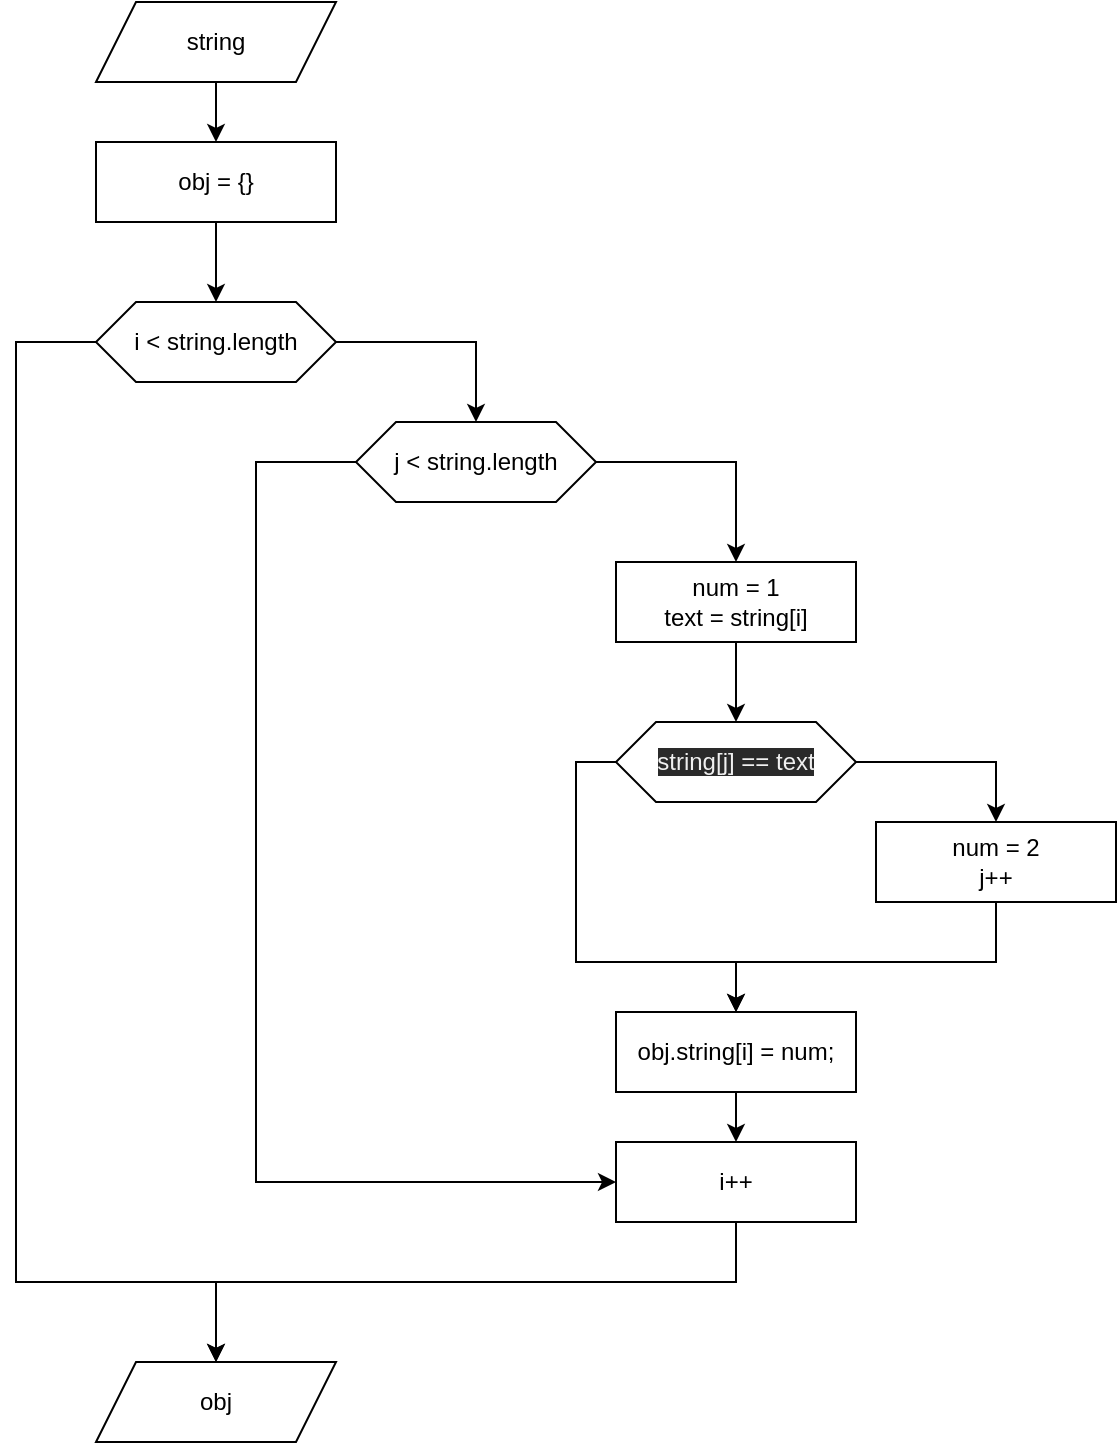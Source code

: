 <mxfile>
    <diagram id="x4f7Pi2S-nyxPOe7Hpi8" name="Page-1">
        <mxGraphModel dx="926" dy="777" grid="1" gridSize="10" guides="1" tooltips="1" connect="1" arrows="1" fold="1" page="1" pageScale="1" pageWidth="827" pageHeight="1169" math="0" shadow="0">
            <root>
                <mxCell id="0"/>
                <mxCell id="1" parent="0"/>
                <mxCell id="4" value="" style="edgeStyle=orthogonalEdgeStyle;rounded=0;orthogonalLoop=1;jettySize=auto;html=1;" edge="1" parent="1" source="2" target="3">
                    <mxGeometry relative="1" as="geometry"/>
                </mxCell>
                <mxCell id="2" value="string" style="shape=parallelogram;perimeter=parallelogramPerimeter;whiteSpace=wrap;html=1;fixedSize=1;" vertex="1" parent="1">
                    <mxGeometry x="200" y="40" width="120" height="40" as="geometry"/>
                </mxCell>
                <mxCell id="6" value="" style="edgeStyle=orthogonalEdgeStyle;rounded=0;orthogonalLoop=1;jettySize=auto;html=1;" edge="1" parent="1" source="3" target="5">
                    <mxGeometry relative="1" as="geometry"/>
                </mxCell>
                <mxCell id="3" value="obj = {}" style="whiteSpace=wrap;html=1;" vertex="1" parent="1">
                    <mxGeometry x="200" y="110" width="120" height="40" as="geometry"/>
                </mxCell>
                <mxCell id="26" style="edgeStyle=orthogonalEdgeStyle;rounded=0;orthogonalLoop=1;jettySize=auto;html=1;entryX=0.5;entryY=0;entryDx=0;entryDy=0;" edge="1" parent="1" source="5" target="25">
                    <mxGeometry relative="1" as="geometry"/>
                </mxCell>
                <mxCell id="34" style="edgeStyle=orthogonalEdgeStyle;rounded=0;orthogonalLoop=1;jettySize=auto;html=1;entryX=0.5;entryY=0;entryDx=0;entryDy=0;" edge="1" parent="1" source="5" target="28">
                    <mxGeometry relative="1" as="geometry">
                        <Array as="points">
                            <mxPoint x="160" y="210"/>
                            <mxPoint x="160" y="680"/>
                            <mxPoint x="260" y="680"/>
                        </Array>
                    </mxGeometry>
                </mxCell>
                <mxCell id="5" value="i &amp;lt; string.length" style="shape=hexagon;perimeter=hexagonPerimeter2;whiteSpace=wrap;html=1;fixedSize=1;" vertex="1" parent="1">
                    <mxGeometry x="200" y="190" width="120" height="40" as="geometry"/>
                </mxCell>
                <mxCell id="13" value="" style="edgeStyle=orthogonalEdgeStyle;rounded=0;orthogonalLoop=1;jettySize=auto;html=1;entryX=0.5;entryY=0;entryDx=0;entryDy=0;" edge="1" parent="1" source="11" target="22">
                    <mxGeometry relative="1" as="geometry">
                        <mxPoint x="516" y="410" as="targetPoint"/>
                    </mxGeometry>
                </mxCell>
                <mxCell id="11" value="num = 1&lt;br&gt;text = string[i]" style="rounded=0;whiteSpace=wrap;html=1;" vertex="1" parent="1">
                    <mxGeometry x="460" y="320" width="120" height="40" as="geometry"/>
                </mxCell>
                <mxCell id="15" value="" style="edgeStyle=orthogonalEdgeStyle;rounded=0;orthogonalLoop=1;jettySize=auto;html=1;entryX=0.5;entryY=0;entryDx=0;entryDy=0;exitX=1;exitY=0.5;exitDx=0;exitDy=0;" edge="1" parent="1" source="22" target="17">
                    <mxGeometry relative="1" as="geometry">
                        <mxPoint x="616" y="440" as="sourcePoint"/>
                        <mxPoint x="680" y="480" as="targetPoint"/>
                    </mxGeometry>
                </mxCell>
                <mxCell id="20" value="" style="edgeStyle=orthogonalEdgeStyle;rounded=0;orthogonalLoop=1;jettySize=auto;html=1;" edge="1" parent="1" source="17" target="19">
                    <mxGeometry relative="1" as="geometry">
                        <Array as="points">
                            <mxPoint x="650" y="520"/>
                            <mxPoint x="520" y="520"/>
                        </Array>
                    </mxGeometry>
                </mxCell>
                <mxCell id="17" value="num = 2&lt;br&gt;j++" style="whiteSpace=wrap;html=1;" vertex="1" parent="1">
                    <mxGeometry x="590" y="450" width="120" height="40" as="geometry"/>
                </mxCell>
                <mxCell id="31" style="edgeStyle=orthogonalEdgeStyle;rounded=0;orthogonalLoop=1;jettySize=auto;html=1;entryX=0.5;entryY=0;entryDx=0;entryDy=0;" edge="1" parent="1" source="19" target="30">
                    <mxGeometry relative="1" as="geometry"/>
                </mxCell>
                <mxCell id="19" value="obj.string[i] = num;" style="whiteSpace=wrap;html=1;" vertex="1" parent="1">
                    <mxGeometry x="460" y="545" width="120" height="40" as="geometry"/>
                </mxCell>
                <mxCell id="24" value="" style="edgeStyle=orthogonalEdgeStyle;rounded=0;orthogonalLoop=1;jettySize=auto;html=1;entryX=0.5;entryY=0;entryDx=0;entryDy=0;" edge="1" parent="1" source="22" target="19">
                    <mxGeometry relative="1" as="geometry">
                        <mxPoint x="390" y="450" as="targetPoint"/>
                        <Array as="points">
                            <mxPoint x="440" y="420"/>
                            <mxPoint x="440" y="520"/>
                            <mxPoint x="520" y="520"/>
                        </Array>
                    </mxGeometry>
                </mxCell>
                <mxCell id="22" value="&lt;span style=&quot;color: rgb(240 , 240 , 240) ; font-family: &amp;#34;helvetica&amp;#34; ; font-size: 12px ; font-style: normal ; font-weight: 400 ; letter-spacing: normal ; text-align: center ; text-indent: 0px ; text-transform: none ; word-spacing: 0px ; background-color: rgb(42 , 42 , 42) ; display: inline ; float: none&quot;&gt;string[j] == text&lt;/span&gt;" style="shape=hexagon;perimeter=hexagonPerimeter2;whiteSpace=wrap;html=1;fixedSize=1;" vertex="1" parent="1">
                    <mxGeometry x="460" y="400" width="120" height="40" as="geometry"/>
                </mxCell>
                <mxCell id="27" style="edgeStyle=orthogonalEdgeStyle;rounded=0;orthogonalLoop=1;jettySize=auto;html=1;entryX=0.5;entryY=0;entryDx=0;entryDy=0;" edge="1" parent="1" source="25" target="11">
                    <mxGeometry relative="1" as="geometry"/>
                </mxCell>
                <mxCell id="33" style="edgeStyle=orthogonalEdgeStyle;rounded=0;orthogonalLoop=1;jettySize=auto;html=1;entryX=0;entryY=0.5;entryDx=0;entryDy=0;" edge="1" parent="1" source="25" target="30">
                    <mxGeometry relative="1" as="geometry">
                        <Array as="points">
                            <mxPoint x="280" y="270"/>
                            <mxPoint x="280" y="630"/>
                        </Array>
                    </mxGeometry>
                </mxCell>
                <mxCell id="25" value="j &amp;lt; string.length" style="shape=hexagon;perimeter=hexagonPerimeter2;whiteSpace=wrap;html=1;fixedSize=1;" vertex="1" parent="1">
                    <mxGeometry x="330" y="250" width="120" height="40" as="geometry"/>
                </mxCell>
                <mxCell id="28" value="obj" style="shape=parallelogram;perimeter=parallelogramPerimeter;whiteSpace=wrap;html=1;fixedSize=1;" vertex="1" parent="1">
                    <mxGeometry x="200" y="720" width="120" height="40" as="geometry"/>
                </mxCell>
                <mxCell id="32" style="edgeStyle=orthogonalEdgeStyle;rounded=0;orthogonalLoop=1;jettySize=auto;html=1;entryX=0.5;entryY=0;entryDx=0;entryDy=0;" edge="1" parent="1" source="30" target="28">
                    <mxGeometry relative="1" as="geometry">
                        <Array as="points">
                            <mxPoint x="520" y="680"/>
                            <mxPoint x="260" y="680"/>
                        </Array>
                    </mxGeometry>
                </mxCell>
                <mxCell id="30" value="i++" style="whiteSpace=wrap;html=1;" vertex="1" parent="1">
                    <mxGeometry x="460" y="610" width="120" height="40" as="geometry"/>
                </mxCell>
            </root>
        </mxGraphModel>
    </diagram>
</mxfile>